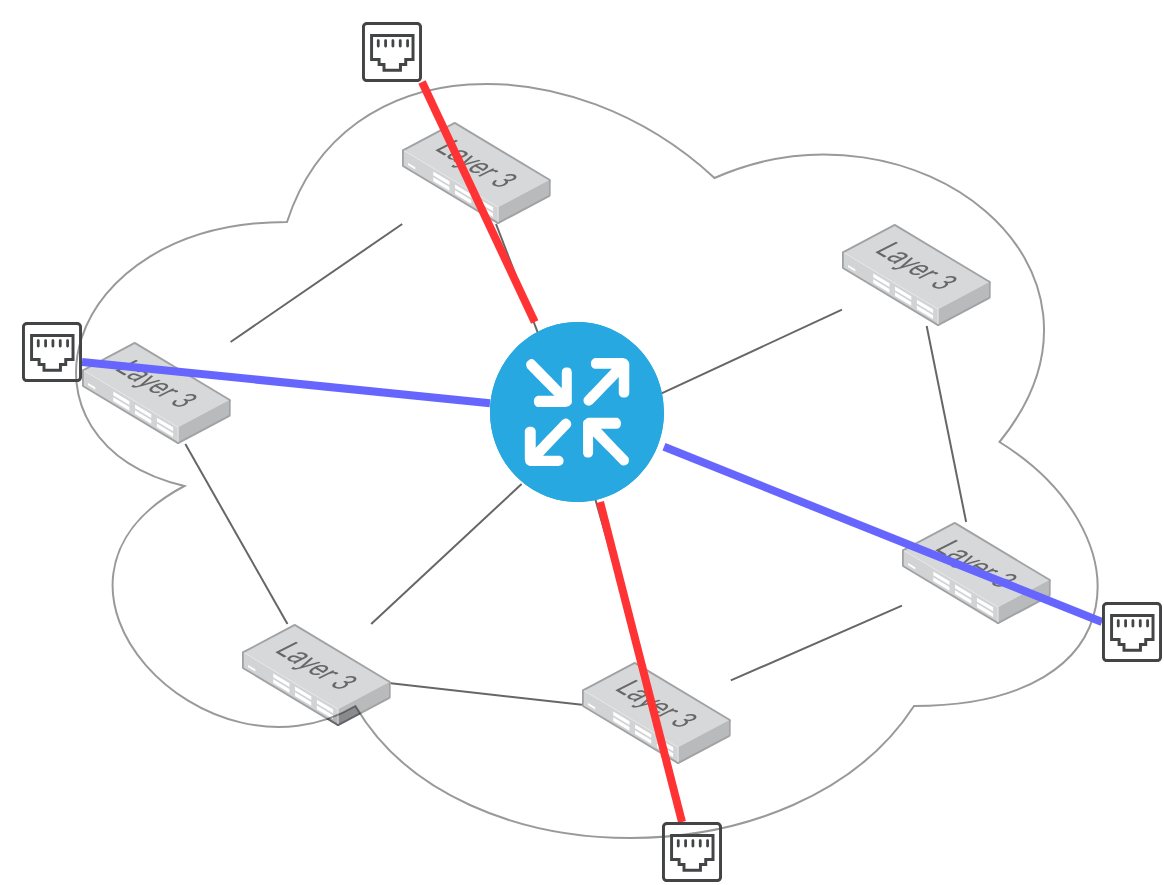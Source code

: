 <mxfile version="22.1.21" type="device">
  <diagram name="Seite-1" id="GIluo7q1Jf_i8DODd_RV">
    <mxGraphModel dx="989" dy="578" grid="1" gridSize="10" guides="1" tooltips="1" connect="1" arrows="1" fold="1" page="1" pageScale="1" pageWidth="1654" pageHeight="1169" math="0" shadow="0">
      <root>
        <mxCell id="0" />
        <mxCell id="1" style="locked=1;" parent="0" />
        <mxCell id="pe8AAeAfWEZnYW9LKWRB-1" value="" style="image;points=[];aspect=fixed;html=1;align=center;shadow=0;dashed=0;image=img/lib/allied_telesis/switch/Switch_24_port_L3.svg;" vertex="1" parent="1">
          <mxGeometry x="830" y="450" width="74.4" height="51" as="geometry" />
        </mxCell>
        <mxCell id="pe8AAeAfWEZnYW9LKWRB-2" value="" style="image;points=[];aspect=fixed;html=1;align=center;shadow=0;dashed=0;image=img/lib/allied_telesis/switch/Switch_24_port_L3.svg;" vertex="1" parent="1">
          <mxGeometry x="660" y="431" width="74.4" height="51" as="geometry" />
        </mxCell>
        <mxCell id="pe8AAeAfWEZnYW9LKWRB-3" value="" style="image;points=[];aspect=fixed;html=1;align=center;shadow=0;dashed=0;image=img/lib/allied_telesis/switch/Switch_24_port_L3.svg;" vertex="1" parent="1">
          <mxGeometry x="580" y="290" width="74.4" height="51" as="geometry" />
        </mxCell>
        <mxCell id="pe8AAeAfWEZnYW9LKWRB-4" value="" style="image;points=[];aspect=fixed;html=1;align=center;shadow=0;dashed=0;image=img/lib/allied_telesis/switch/Switch_24_port_L3.svg;" vertex="1" parent="1">
          <mxGeometry x="990" y="380" width="74.4" height="51" as="geometry" />
        </mxCell>
        <mxCell id="pe8AAeAfWEZnYW9LKWRB-5" value="" style="image;points=[];aspect=fixed;html=1;align=center;shadow=0;dashed=0;image=img/lib/allied_telesis/switch/Switch_24_port_L3.svg;" vertex="1" parent="1">
          <mxGeometry x="960" y="231" width="74.4" height="51" as="geometry" />
        </mxCell>
        <mxCell id="pe8AAeAfWEZnYW9LKWRB-6" value="" style="image;points=[];aspect=fixed;html=1;align=center;shadow=0;dashed=0;image=img/lib/allied_telesis/switch/Switch_24_port_L3.svg;" vertex="1" parent="1">
          <mxGeometry x="740" y="180" width="74.4" height="51" as="geometry" />
        </mxCell>
        <mxCell id="pe8AAeAfWEZnYW9LKWRB-7" value="" style="image;points=[];aspect=fixed;html=1;align=center;shadow=0;dashed=0;image=img/lib/allied_telesis/switch/Switch_24_port_L3.svg;" vertex="1" parent="1">
          <mxGeometry x="790" y="310" width="74.4" height="51" as="geometry" />
        </mxCell>
        <mxCell id="pe8AAeAfWEZnYW9LKWRB-8" value="" style="endArrow=none;html=1;rounded=0;" edge="1" parent="1" source="pe8AAeAfWEZnYW9LKWRB-7" target="pe8AAeAfWEZnYW9LKWRB-1">
          <mxGeometry width="50" height="50" relative="1" as="geometry">
            <mxPoint x="800" y="640" as="sourcePoint" />
            <mxPoint x="850" y="590" as="targetPoint" />
          </mxGeometry>
        </mxCell>
        <mxCell id="pe8AAeAfWEZnYW9LKWRB-9" value="" style="endArrow=none;html=1;rounded=0;" edge="1" parent="1" source="pe8AAeAfWEZnYW9LKWRB-7" target="pe8AAeAfWEZnYW9LKWRB-2">
          <mxGeometry width="50" height="50" relative="1" as="geometry">
            <mxPoint x="837" y="381" as="sourcePoint" />
            <mxPoint x="867" y="460" as="targetPoint" />
          </mxGeometry>
        </mxCell>
        <mxCell id="pe8AAeAfWEZnYW9LKWRB-10" value="" style="endArrow=none;html=1;rounded=0;" edge="1" parent="1" source="pe8AAeAfWEZnYW9LKWRB-1" target="pe8AAeAfWEZnYW9LKWRB-4">
          <mxGeometry width="50" height="50" relative="1" as="geometry">
            <mxPoint x="847" y="391" as="sourcePoint" />
            <mxPoint x="877" y="470" as="targetPoint" />
          </mxGeometry>
        </mxCell>
        <mxCell id="pe8AAeAfWEZnYW9LKWRB-11" value="" style="endArrow=none;html=1;rounded=0;" edge="1" parent="1" source="pe8AAeAfWEZnYW9LKWRB-7" target="pe8AAeAfWEZnYW9LKWRB-5">
          <mxGeometry width="50" height="50" relative="1" as="geometry">
            <mxPoint x="857" y="401" as="sourcePoint" />
            <mxPoint x="887" y="480" as="targetPoint" />
          </mxGeometry>
        </mxCell>
        <mxCell id="pe8AAeAfWEZnYW9LKWRB-12" value="" style="endArrow=none;html=1;rounded=0;" edge="1" parent="1" source="pe8AAeAfWEZnYW9LKWRB-5" target="pe8AAeAfWEZnYW9LKWRB-4">
          <mxGeometry width="50" height="50" relative="1" as="geometry">
            <mxPoint x="867" y="411" as="sourcePoint" />
            <mxPoint x="897" y="490" as="targetPoint" />
          </mxGeometry>
        </mxCell>
        <mxCell id="pe8AAeAfWEZnYW9LKWRB-13" value="" style="endArrow=none;html=1;rounded=0;" edge="1" parent="1" source="pe8AAeAfWEZnYW9LKWRB-6" target="pe8AAeAfWEZnYW9LKWRB-7">
          <mxGeometry width="50" height="50" relative="1" as="geometry">
            <mxPoint x="877" y="421" as="sourcePoint" />
            <mxPoint x="907" y="500" as="targetPoint" />
          </mxGeometry>
        </mxCell>
        <mxCell id="pe8AAeAfWEZnYW9LKWRB-14" value="" style="endArrow=none;html=1;rounded=0;" edge="1" parent="1" source="pe8AAeAfWEZnYW9LKWRB-3" target="pe8AAeAfWEZnYW9LKWRB-6">
          <mxGeometry width="50" height="50" relative="1" as="geometry">
            <mxPoint x="887" y="431" as="sourcePoint" />
            <mxPoint x="917" y="510" as="targetPoint" />
          </mxGeometry>
        </mxCell>
        <mxCell id="pe8AAeAfWEZnYW9LKWRB-15" value="" style="endArrow=none;html=1;rounded=0;" edge="1" parent="1" source="pe8AAeAfWEZnYW9LKWRB-1" target="pe8AAeAfWEZnYW9LKWRB-2">
          <mxGeometry width="50" height="50" relative="1" as="geometry">
            <mxPoint x="897" y="441" as="sourcePoint" />
            <mxPoint x="927" y="520" as="targetPoint" />
          </mxGeometry>
        </mxCell>
        <mxCell id="pe8AAeAfWEZnYW9LKWRB-16" value="" style="endArrow=none;html=1;rounded=0;" edge="1" parent="1" source="pe8AAeAfWEZnYW9LKWRB-3" target="pe8AAeAfWEZnYW9LKWRB-2">
          <mxGeometry width="50" height="50" relative="1" as="geometry">
            <mxPoint x="907" y="451" as="sourcePoint" />
            <mxPoint x="937" y="530" as="targetPoint" />
          </mxGeometry>
        </mxCell>
        <mxCell id="pe8AAeAfWEZnYW9LKWRB-17" value="" style="ellipse;shape=cloud;whiteSpace=wrap;html=1;opacity=40;" vertex="1" parent="1">
          <mxGeometry x="540" y="120" width="570" height="440" as="geometry" />
        </mxCell>
        <mxCell id="pe8AAeAfWEZnYW9LKWRB-19" value="Unbenannte Ebene" parent="0" />
        <mxCell id="pe8AAeAfWEZnYW9LKWRB-28" value="" style="endArrow=none;html=1;rounded=0;strokeWidth=4;strokeColor=#6666FF;" edge="1" parent="pe8AAeAfWEZnYW9LKWRB-19" target="pe8AAeAfWEZnYW9LKWRB-40">
          <mxGeometry width="50" height="50" relative="1" as="geometry">
            <mxPoint x="580" y="300" as="sourcePoint" />
            <mxPoint x="520" y="230" as="targetPoint" />
          </mxGeometry>
        </mxCell>
        <mxCell id="pe8AAeAfWEZnYW9LKWRB-30" value="" style="endArrow=none;html=1;rounded=0;strokeColor=#FF3333;strokeWidth=4;" edge="1" parent="pe8AAeAfWEZnYW9LKWRB-19" source="pe8AAeAfWEZnYW9LKWRB-40">
          <mxGeometry width="50" height="50" relative="1" as="geometry">
            <mxPoint x="630" y="330" as="sourcePoint" />
            <mxPoint x="750" y="160" as="targetPoint" />
          </mxGeometry>
        </mxCell>
        <mxCell id="pe8AAeAfWEZnYW9LKWRB-29" value="" style="endArrow=none;html=1;rounded=0;strokeColor=#6666FF;strokeWidth=4;" edge="1" parent="pe8AAeAfWEZnYW9LKWRB-19" target="pe8AAeAfWEZnYW9LKWRB-40">
          <mxGeometry width="50" height="50" relative="1" as="geometry">
            <mxPoint x="1090" y="430" as="sourcePoint" />
            <mxPoint x="820" y="343" as="targetPoint" />
          </mxGeometry>
        </mxCell>
        <mxCell id="pe8AAeAfWEZnYW9LKWRB-31" value="" style="sketch=0;pointerEvents=1;shadow=0;dashed=0;html=1;strokeColor=none;fillColor=#434445;aspect=fixed;labelPosition=center;verticalLabelPosition=bottom;verticalAlign=top;align=center;outlineConnect=0;shape=mxgraph.vvd.ethernet_port;" vertex="1" parent="pe8AAeAfWEZnYW9LKWRB-19">
          <mxGeometry x="550" y="280" width="30" height="30" as="geometry" />
        </mxCell>
        <mxCell id="pe8AAeAfWEZnYW9LKWRB-33" value="" style="sketch=0;pointerEvents=1;shadow=0;dashed=0;html=1;strokeColor=none;fillColor=#434445;aspect=fixed;labelPosition=center;verticalLabelPosition=bottom;verticalAlign=top;align=center;outlineConnect=0;shape=mxgraph.vvd.ethernet_port;" vertex="1" parent="pe8AAeAfWEZnYW9LKWRB-19">
          <mxGeometry x="720" y="130" width="30" height="30" as="geometry" />
        </mxCell>
        <mxCell id="pe8AAeAfWEZnYW9LKWRB-34" value="" style="sketch=0;pointerEvents=1;shadow=0;dashed=0;html=1;strokeColor=none;fillColor=#434445;aspect=fixed;labelPosition=center;verticalLabelPosition=bottom;verticalAlign=top;align=center;outlineConnect=0;shape=mxgraph.vvd.ethernet_port;" vertex="1" parent="pe8AAeAfWEZnYW9LKWRB-19">
          <mxGeometry x="1090" y="420" width="30" height="30" as="geometry" />
        </mxCell>
        <mxCell id="pe8AAeAfWEZnYW9LKWRB-35" value="" style="endArrow=none;html=1;rounded=0;strokeColor=#FF3333;strokeWidth=4;" edge="1" parent="pe8AAeAfWEZnYW9LKWRB-19" target="pe8AAeAfWEZnYW9LKWRB-40">
          <mxGeometry width="50" height="50" relative="1" as="geometry">
            <mxPoint x="880" y="530" as="sourcePoint" />
            <mxPoint x="937" y="374" as="targetPoint" />
          </mxGeometry>
        </mxCell>
        <mxCell id="pe8AAeAfWEZnYW9LKWRB-37" value="" style="sketch=0;pointerEvents=1;shadow=0;dashed=0;html=1;strokeColor=none;fillColor=#434445;aspect=fixed;labelPosition=center;verticalLabelPosition=bottom;verticalAlign=top;align=center;outlineConnect=0;shape=mxgraph.vvd.ethernet_port;" vertex="1" parent="pe8AAeAfWEZnYW9LKWRB-19">
          <mxGeometry x="870" y="530" width="30" height="30" as="geometry" />
        </mxCell>
        <mxCell id="pe8AAeAfWEZnYW9LKWRB-40" value="" style="fillColor=#28A8E0;verticalLabelPosition=bottom;sketch=0;html=1;strokeColor=#ffffff;verticalAlign=top;align=center;points=[[0.145,0.145,0],[0.5,0,0],[0.855,0.145,0],[1,0.5,0],[0.855,0.855,0],[0.5,1,0],[0.145,0.855,0],[0,0.5,0]];pointerEvents=1;shape=mxgraph.cisco_safe.compositeIcon;bgIcon=ellipse;resIcon=mxgraph.cisco_safe.capability.routing;" vertex="1" parent="pe8AAeAfWEZnYW9LKWRB-19">
          <mxGeometry x="784" y="280" width="87" height="90" as="geometry" />
        </mxCell>
      </root>
    </mxGraphModel>
  </diagram>
</mxfile>
